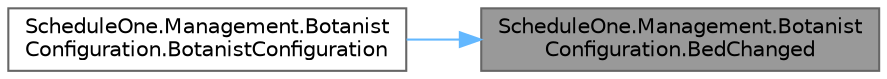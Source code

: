 digraph "ScheduleOne.Management.BotanistConfiguration.BedChanged"
{
 // LATEX_PDF_SIZE
  bgcolor="transparent";
  edge [fontname=Helvetica,fontsize=10,labelfontname=Helvetica,labelfontsize=10];
  node [fontname=Helvetica,fontsize=10,shape=box,height=0.2,width=0.4];
  rankdir="RL";
  Node1 [id="Node000001",label="ScheduleOne.Management.Botanist\lConfiguration.BedChanged",height=0.2,width=0.4,color="gray40", fillcolor="grey60", style="filled", fontcolor="black",tooltip=" "];
  Node1 -> Node2 [id="edge1_Node000001_Node000002",dir="back",color="steelblue1",style="solid",tooltip=" "];
  Node2 [id="Node000002",label="ScheduleOne.Management.Botanist\lConfiguration.BotanistConfiguration",height=0.2,width=0.4,color="grey40", fillcolor="white", style="filled",URL="$class_schedule_one_1_1_management_1_1_botanist_configuration.html#afbeac18b9777a01d7816786287e88325",tooltip=" "];
}
